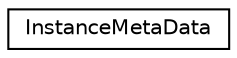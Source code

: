 digraph "Graphical Class Hierarchy"
{
  edge [fontname="Helvetica",fontsize="10",labelfontname="Helvetica",labelfontsize="10"];
  node [fontname="Helvetica",fontsize="10",shape=record];
  rankdir="LR";
  Node0 [label="InstanceMetaData",height=0.2,width=0.4,color="black", fillcolor="white", style="filled",URL="$class_instance_meta_data.html"];
}
